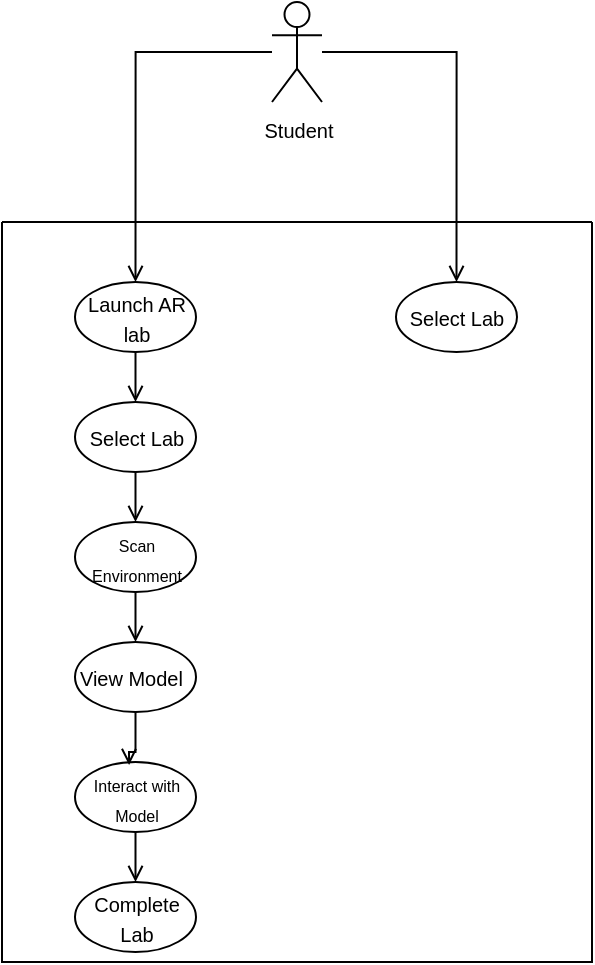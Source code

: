 <mxfile version="27.0.9">
  <diagram name="Page-1" id="TVUlLlsYGpmPz4XyGPdH">
    <mxGraphModel dx="663" dy="385" grid="1" gridSize="10" guides="1" tooltips="1" connect="1" arrows="1" fold="1" page="1" pageScale="1" pageWidth="400" pageHeight="480" math="0" shadow="0">
      <root>
        <mxCell id="0" />
        <mxCell id="1" parent="0" />
        <mxCell id="-z7ZguEvUrwJFCWL5diD-4" value="" style="swimlane;startSize=0;" vertex="1" parent="1">
          <mxGeometry x="53" y="110" width="295" height="370" as="geometry" />
        </mxCell>
        <mxCell id="-z7ZguEvUrwJFCWL5diD-32" style="edgeStyle=orthogonalEdgeStyle;rounded=0;orthogonalLoop=1;jettySize=auto;html=1;entryX=0.5;entryY=0;entryDx=0;entryDy=0;endArrow=open;endFill=0;" edge="1" parent="-z7ZguEvUrwJFCWL5diD-4" source="-z7ZguEvUrwJFCWL5diD-23" target="-z7ZguEvUrwJFCWL5diD-27">
          <mxGeometry relative="1" as="geometry" />
        </mxCell>
        <mxCell id="-z7ZguEvUrwJFCWL5diD-23" value="&lt;font style=&quot;font-size: 10px;&quot;&gt;Launch AR lab&lt;/font&gt;" style="ellipse;whiteSpace=wrap;html=1;" vertex="1" parent="-z7ZguEvUrwJFCWL5diD-4">
          <mxGeometry x="36.5" y="30" width="60.5" height="35" as="geometry" />
        </mxCell>
        <mxCell id="-z7ZguEvUrwJFCWL5diD-26" value="&lt;font style=&quot;font-size: 10px;&quot;&gt;&lt;span data-end=&quot;549&quot; data-start=&quot;535&quot;&gt;Select Lab&lt;/span&gt;&lt;/font&gt;" style="ellipse;whiteSpace=wrap;html=1;" vertex="1" parent="-z7ZguEvUrwJFCWL5diD-4">
          <mxGeometry x="197" y="30" width="60.5" height="35" as="geometry" />
        </mxCell>
        <mxCell id="-z7ZguEvUrwJFCWL5diD-35" style="edgeStyle=orthogonalEdgeStyle;shape=connector;rounded=0;orthogonalLoop=1;jettySize=auto;html=1;entryX=0.5;entryY=0;entryDx=0;entryDy=0;strokeColor=default;align=center;verticalAlign=middle;fontFamily=Helvetica;fontSize=11;fontColor=default;labelBackgroundColor=default;endArrow=open;endFill=0;" edge="1" parent="-z7ZguEvUrwJFCWL5diD-4" source="-z7ZguEvUrwJFCWL5diD-27" target="-z7ZguEvUrwJFCWL5diD-28">
          <mxGeometry relative="1" as="geometry" />
        </mxCell>
        <mxCell id="-z7ZguEvUrwJFCWL5diD-27" value="&lt;font style=&quot;font-size: 10px;&quot;&gt;&lt;span data-end=&quot;549&quot; data-start=&quot;535&quot;&gt;Select Lab&lt;/span&gt;&lt;/font&gt;" style="ellipse;whiteSpace=wrap;html=1;" vertex="1" parent="-z7ZguEvUrwJFCWL5diD-4">
          <mxGeometry x="36.5" y="90" width="60.5" height="35" as="geometry" />
        </mxCell>
        <mxCell id="-z7ZguEvUrwJFCWL5diD-36" style="edgeStyle=orthogonalEdgeStyle;shape=connector;rounded=0;orthogonalLoop=1;jettySize=auto;html=1;strokeColor=default;align=center;verticalAlign=middle;fontFamily=Helvetica;fontSize=11;fontColor=default;labelBackgroundColor=default;endArrow=open;endFill=0;" edge="1" parent="-z7ZguEvUrwJFCWL5diD-4" source="-z7ZguEvUrwJFCWL5diD-28" target="-z7ZguEvUrwJFCWL5diD-29">
          <mxGeometry relative="1" as="geometry" />
        </mxCell>
        <mxCell id="-z7ZguEvUrwJFCWL5diD-28" value="&lt;font style=&quot;font-size: 8px;&quot;&gt;Scan Environment&lt;/font&gt;" style="ellipse;whiteSpace=wrap;html=1;" vertex="1" parent="-z7ZguEvUrwJFCWL5diD-4">
          <mxGeometry x="36.5" y="150" width="60.5" height="35" as="geometry" />
        </mxCell>
        <mxCell id="-z7ZguEvUrwJFCWL5diD-29" value="&lt;font style=&quot;font-size: 10px;&quot;&gt;View Model&amp;nbsp;&amp;nbsp; &lt;br&gt;&lt;/font&gt;" style="ellipse;whiteSpace=wrap;html=1;" vertex="1" parent="-z7ZguEvUrwJFCWL5diD-4">
          <mxGeometry x="36.5" y="210" width="60.5" height="35" as="geometry" />
        </mxCell>
        <mxCell id="-z7ZguEvUrwJFCWL5diD-39" style="edgeStyle=orthogonalEdgeStyle;shape=connector;rounded=0;orthogonalLoop=1;jettySize=auto;html=1;strokeColor=default;align=center;verticalAlign=middle;fontFamily=Helvetica;fontSize=11;fontColor=default;labelBackgroundColor=default;endArrow=open;endFill=0;" edge="1" parent="-z7ZguEvUrwJFCWL5diD-4" source="-z7ZguEvUrwJFCWL5diD-30" target="-z7ZguEvUrwJFCWL5diD-31">
          <mxGeometry relative="1" as="geometry" />
        </mxCell>
        <mxCell id="-z7ZguEvUrwJFCWL5diD-30" value="&lt;font style=&quot;font-size: 8px;&quot;&gt;Interact with Model&lt;/font&gt;" style="ellipse;whiteSpace=wrap;html=1;" vertex="1" parent="-z7ZguEvUrwJFCWL5diD-4">
          <mxGeometry x="36.5" y="270" width="60.5" height="35" as="geometry" />
        </mxCell>
        <mxCell id="-z7ZguEvUrwJFCWL5diD-31" value="&lt;font style=&quot;font-size: 10px;&quot;&gt;Complete Lab &lt;br&gt;&lt;/font&gt;" style="ellipse;whiteSpace=wrap;html=1;" vertex="1" parent="-z7ZguEvUrwJFCWL5diD-4">
          <mxGeometry x="36.5" y="330" width="60.5" height="35" as="geometry" />
        </mxCell>
        <mxCell id="-z7ZguEvUrwJFCWL5diD-37" style="edgeStyle=orthogonalEdgeStyle;shape=connector;rounded=0;orthogonalLoop=1;jettySize=auto;html=1;entryX=0.447;entryY=0.043;entryDx=0;entryDy=0;entryPerimeter=0;strokeColor=default;align=center;verticalAlign=middle;fontFamily=Helvetica;fontSize=11;fontColor=default;labelBackgroundColor=default;endArrow=open;endFill=0;" edge="1" parent="-z7ZguEvUrwJFCWL5diD-4" source="-z7ZguEvUrwJFCWL5diD-29" target="-z7ZguEvUrwJFCWL5diD-30">
          <mxGeometry relative="1" as="geometry" />
        </mxCell>
        <mxCell id="-z7ZguEvUrwJFCWL5diD-15" style="edgeStyle=orthogonalEdgeStyle;rounded=0;orthogonalLoop=1;jettySize=auto;html=1;endArrow=open;endFill=0;entryX=0.5;entryY=0;entryDx=0;entryDy=0;" edge="1" parent="1" source="-z7ZguEvUrwJFCWL5diD-5" target="-z7ZguEvUrwJFCWL5diD-23">
          <mxGeometry relative="1" as="geometry">
            <mxPoint x="120" y="120" as="targetPoint" />
          </mxGeometry>
        </mxCell>
        <mxCell id="-z7ZguEvUrwJFCWL5diD-40" style="edgeStyle=orthogonalEdgeStyle;shape=connector;rounded=0;orthogonalLoop=1;jettySize=auto;html=1;entryX=0.5;entryY=0;entryDx=0;entryDy=0;strokeColor=default;align=center;verticalAlign=middle;fontFamily=Helvetica;fontSize=11;fontColor=default;labelBackgroundColor=default;endArrow=open;endFill=0;" edge="1" parent="1" source="-z7ZguEvUrwJFCWL5diD-5" target="-z7ZguEvUrwJFCWL5diD-26">
          <mxGeometry relative="1" as="geometry" />
        </mxCell>
        <mxCell id="-z7ZguEvUrwJFCWL5diD-5" value="&lt;font style=&quot;font-size: 10px;&quot;&gt;Student&lt;/font&gt;" style="shape=umlActor;verticalLabelPosition=bottom;verticalAlign=top;html=1;outlineConnect=0;" vertex="1" parent="1">
          <mxGeometry x="188" width="25" height="50" as="geometry" />
        </mxCell>
      </root>
    </mxGraphModel>
  </diagram>
</mxfile>
